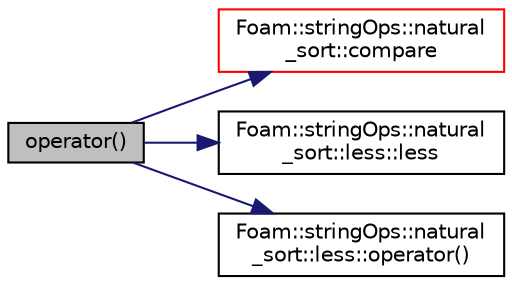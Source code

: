 digraph "operator()"
{
  bgcolor="transparent";
  edge [fontname="Helvetica",fontsize="10",labelfontname="Helvetica",labelfontsize="10"];
  node [fontname="Helvetica",fontsize="10",shape=record];
  rankdir="LR";
  Node1 [label="operator()",height=0.2,width=0.4,color="black", fillcolor="grey75", style="filled" fontcolor="black"];
  Node1 -> Node2 [color="midnightblue",fontsize="10",style="solid",fontname="Helvetica"];
  Node2 [label="Foam::stringOps::natural\l_sort::compare",height=0.2,width=0.4,color="red",URL="$structFoam_1_1stringOps_1_1natural__sort.html#aa67638658a9bdf24be222bf0cf4663e2",tooltip="Natural compare for std::string. "];
  Node1 -> Node3 [color="midnightblue",fontsize="10",style="solid",fontname="Helvetica"];
  Node3 [label="Foam::stringOps::natural\l_sort::less::less",height=0.2,width=0.4,color="black",URL="$structFoam_1_1stringOps_1_1natural__sort_1_1less.html#ac03cc0f5639a56cd860867a834159b75"];
  Node1 -> Node4 [color="midnightblue",fontsize="10",style="solid",fontname="Helvetica"];
  Node4 [label="Foam::stringOps::natural\l_sort::less::operator()",height=0.2,width=0.4,color="black",URL="$structFoam_1_1stringOps_1_1natural__sort_1_1less.html#a1e83d4b24a77ad6e5e2270d6809c6195"];
}
